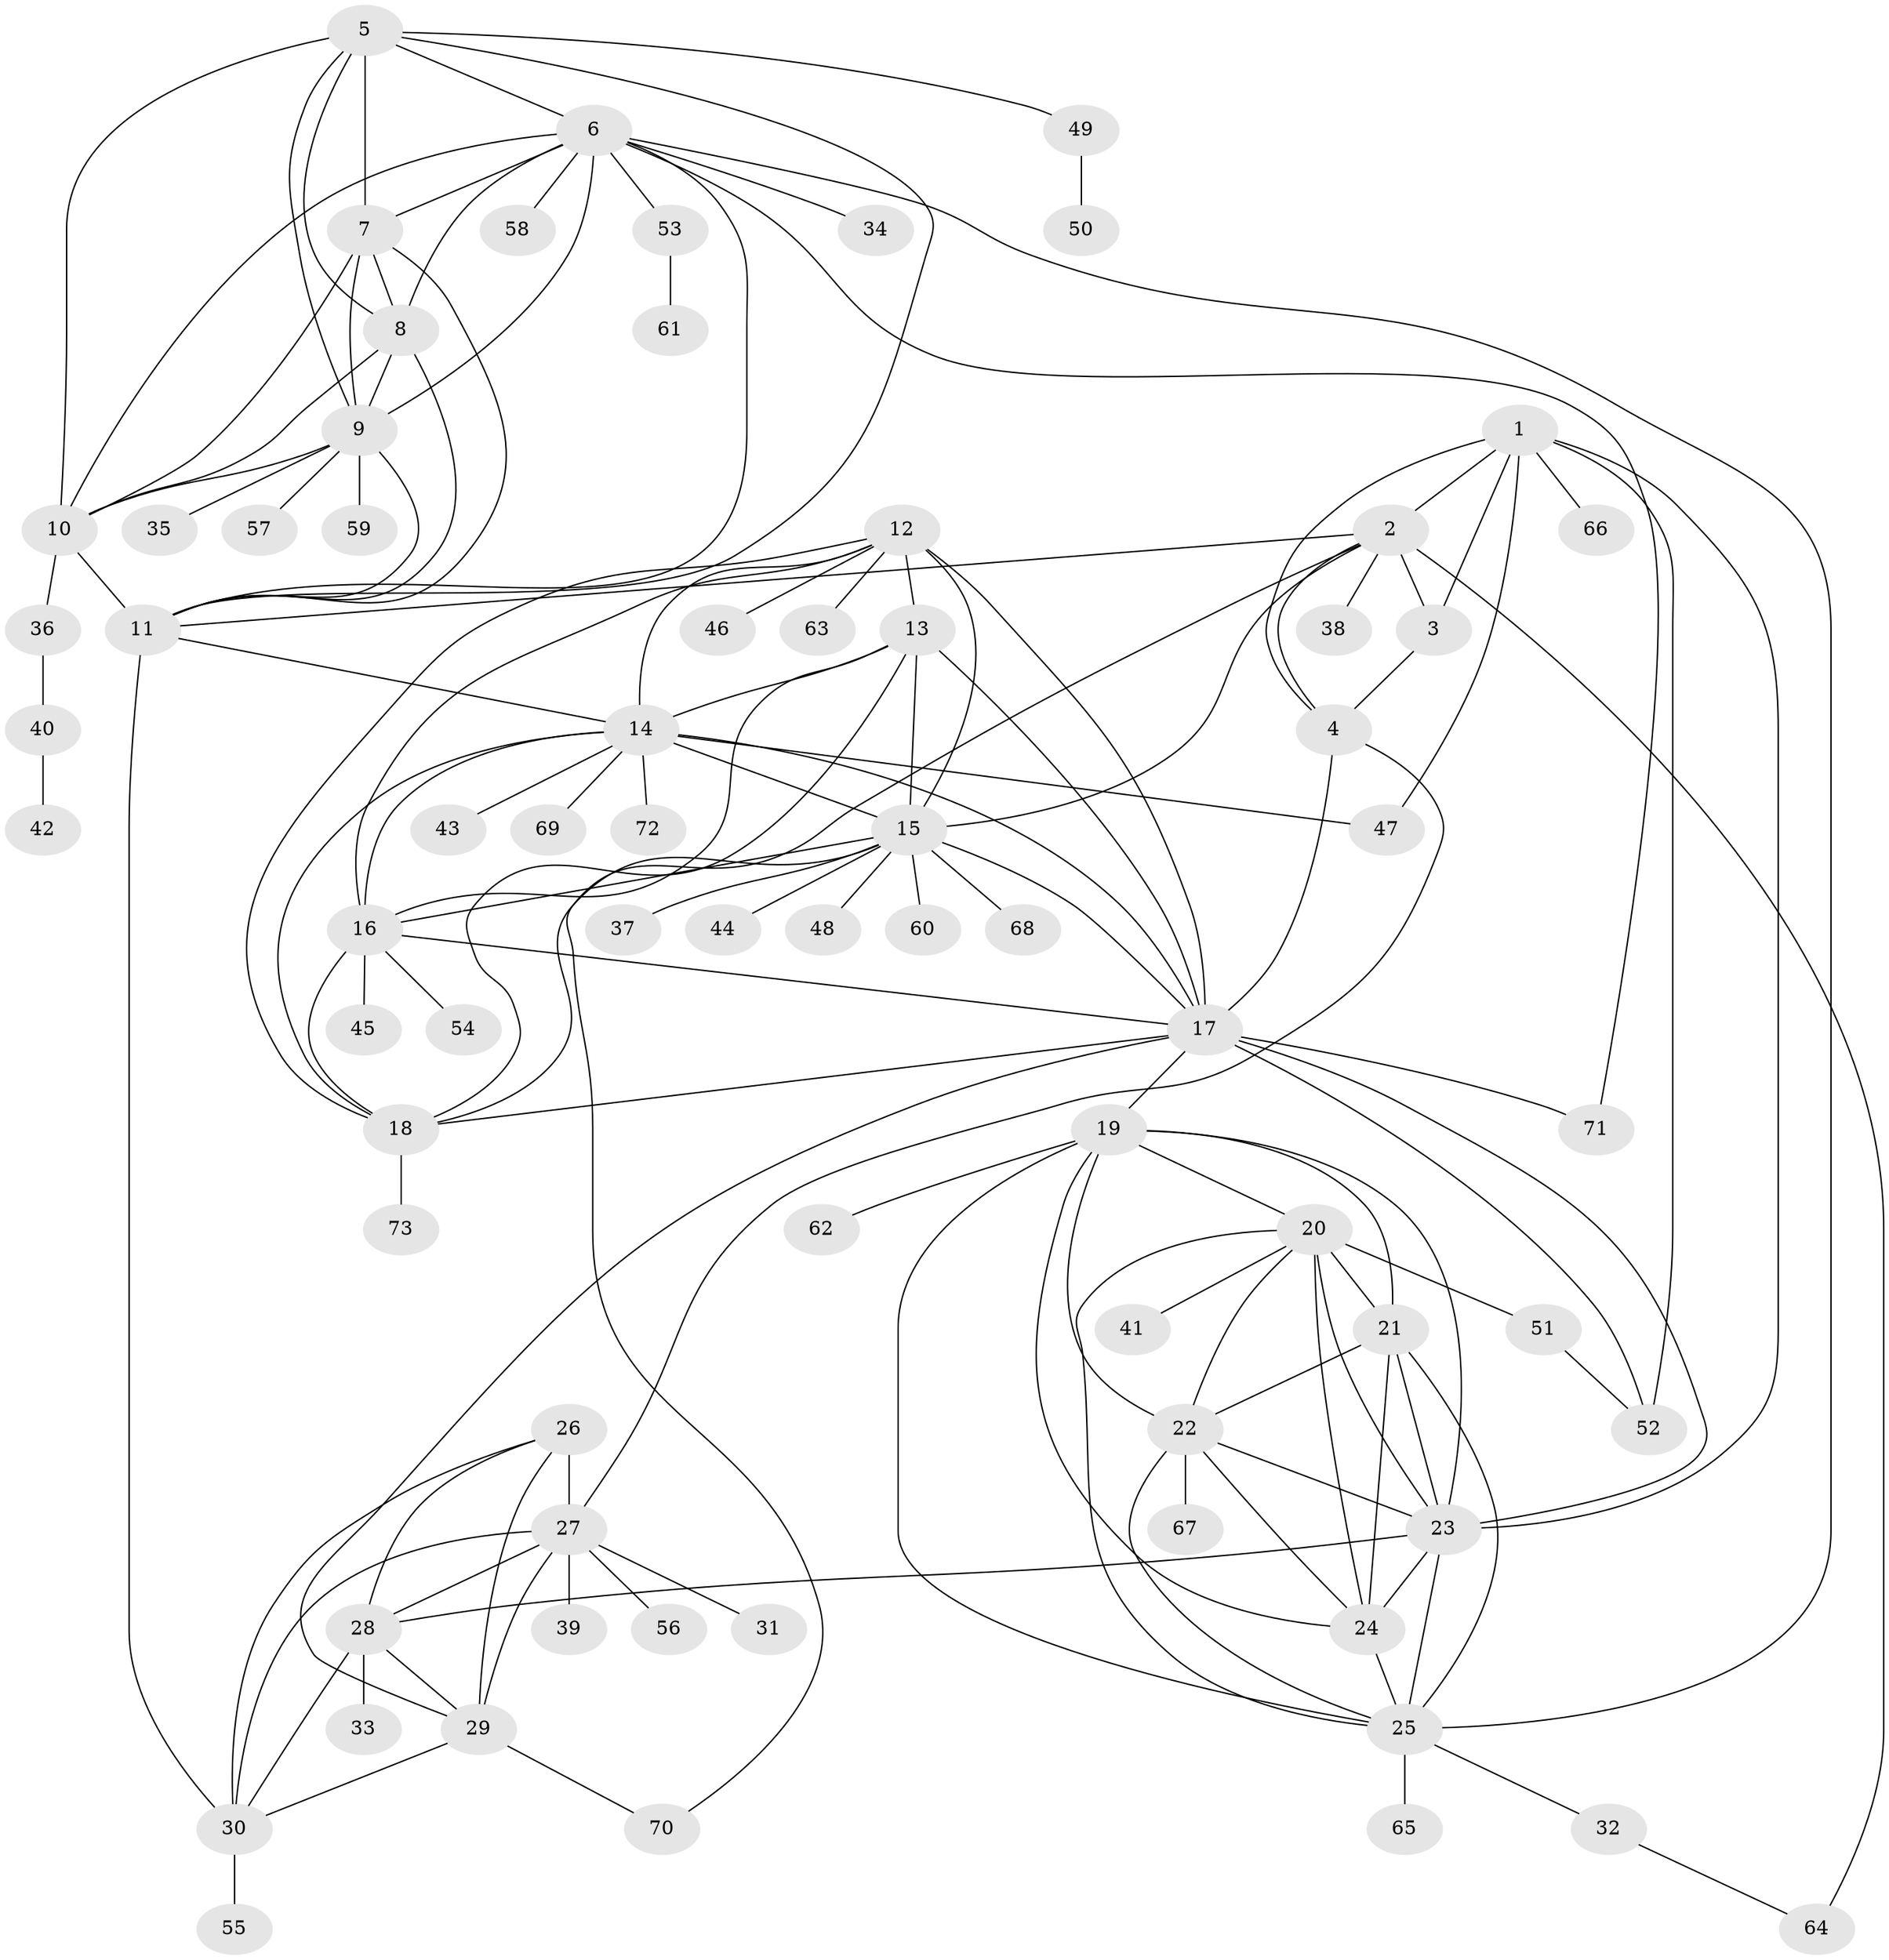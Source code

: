 // original degree distribution, {6: 0.0136986301369863, 12: 0.0273972602739726, 7: 0.0273972602739726, 10: 0.0410958904109589, 9: 0.06164383561643835, 15: 0.00684931506849315, 8: 0.0410958904109589, 11: 0.00684931506849315, 13: 0.0136986301369863, 1: 0.6027397260273972, 3: 0.03424657534246575, 2: 0.1232876712328767}
// Generated by graph-tools (version 1.1) at 2025/37/03/09/25 02:37:42]
// undirected, 73 vertices, 140 edges
graph export_dot {
graph [start="1"]
  node [color=gray90,style=filled];
  1;
  2;
  3;
  4;
  5;
  6;
  7;
  8;
  9;
  10;
  11;
  12;
  13;
  14;
  15;
  16;
  17;
  18;
  19;
  20;
  21;
  22;
  23;
  24;
  25;
  26;
  27;
  28;
  29;
  30;
  31;
  32;
  33;
  34;
  35;
  36;
  37;
  38;
  39;
  40;
  41;
  42;
  43;
  44;
  45;
  46;
  47;
  48;
  49;
  50;
  51;
  52;
  53;
  54;
  55;
  56;
  57;
  58;
  59;
  60;
  61;
  62;
  63;
  64;
  65;
  66;
  67;
  68;
  69;
  70;
  71;
  72;
  73;
  1 -- 2 [weight=4.0];
  1 -- 3 [weight=4.0];
  1 -- 4 [weight=4.0];
  1 -- 23 [weight=1.0];
  1 -- 47 [weight=3.0];
  1 -- 52 [weight=8.0];
  1 -- 66 [weight=1.0];
  2 -- 3 [weight=1.0];
  2 -- 4 [weight=1.0];
  2 -- 11 [weight=1.0];
  2 -- 15 [weight=1.0];
  2 -- 38 [weight=1.0];
  2 -- 64 [weight=1.0];
  2 -- 70 [weight=1.0];
  3 -- 4 [weight=1.0];
  4 -- 17 [weight=1.0];
  4 -- 27 [weight=1.0];
  5 -- 6 [weight=1.0];
  5 -- 7 [weight=1.0];
  5 -- 8 [weight=1.0];
  5 -- 9 [weight=1.0];
  5 -- 10 [weight=1.0];
  5 -- 11 [weight=1.0];
  5 -- 49 [weight=1.0];
  6 -- 7 [weight=1.0];
  6 -- 8 [weight=1.0];
  6 -- 9 [weight=1.0];
  6 -- 10 [weight=1.0];
  6 -- 11 [weight=1.0];
  6 -- 25 [weight=1.0];
  6 -- 34 [weight=1.0];
  6 -- 53 [weight=1.0];
  6 -- 58 [weight=1.0];
  6 -- 71 [weight=1.0];
  7 -- 8 [weight=1.0];
  7 -- 9 [weight=1.0];
  7 -- 10 [weight=1.0];
  7 -- 11 [weight=1.0];
  8 -- 9 [weight=1.0];
  8 -- 10 [weight=1.0];
  8 -- 11 [weight=1.0];
  9 -- 10 [weight=1.0];
  9 -- 11 [weight=1.0];
  9 -- 35 [weight=1.0];
  9 -- 57 [weight=1.0];
  9 -- 59 [weight=1.0];
  10 -- 11 [weight=1.0];
  10 -- 36 [weight=1.0];
  11 -- 14 [weight=1.0];
  11 -- 30 [weight=1.0];
  12 -- 13 [weight=1.0];
  12 -- 14 [weight=1.0];
  12 -- 15 [weight=1.0];
  12 -- 16 [weight=1.0];
  12 -- 17 [weight=1.0];
  12 -- 18 [weight=1.0];
  12 -- 46 [weight=2.0];
  12 -- 63 [weight=1.0];
  13 -- 14 [weight=1.0];
  13 -- 15 [weight=1.0];
  13 -- 16 [weight=1.0];
  13 -- 17 [weight=5.0];
  13 -- 18 [weight=1.0];
  14 -- 15 [weight=1.0];
  14 -- 16 [weight=1.0];
  14 -- 17 [weight=1.0];
  14 -- 18 [weight=1.0];
  14 -- 43 [weight=1.0];
  14 -- 47 [weight=1.0];
  14 -- 69 [weight=1.0];
  14 -- 72 [weight=1.0];
  15 -- 16 [weight=1.0];
  15 -- 17 [weight=1.0];
  15 -- 18 [weight=1.0];
  15 -- 37 [weight=1.0];
  15 -- 44 [weight=1.0];
  15 -- 48 [weight=1.0];
  15 -- 60 [weight=1.0];
  15 -- 68 [weight=1.0];
  16 -- 17 [weight=1.0];
  16 -- 18 [weight=1.0];
  16 -- 45 [weight=1.0];
  16 -- 54 [weight=1.0];
  17 -- 18 [weight=1.0];
  17 -- 19 [weight=1.0];
  17 -- 23 [weight=1.0];
  17 -- 29 [weight=1.0];
  17 -- 52 [weight=1.0];
  17 -- 71 [weight=1.0];
  18 -- 73 [weight=1.0];
  19 -- 20 [weight=1.0];
  19 -- 21 [weight=1.0];
  19 -- 22 [weight=1.0];
  19 -- 23 [weight=1.0];
  19 -- 24 [weight=1.0];
  19 -- 25 [weight=1.0];
  19 -- 62 [weight=1.0];
  20 -- 21 [weight=1.0];
  20 -- 22 [weight=1.0];
  20 -- 23 [weight=1.0];
  20 -- 24 [weight=1.0];
  20 -- 25 [weight=1.0];
  20 -- 41 [weight=1.0];
  20 -- 51 [weight=4.0];
  21 -- 22 [weight=1.0];
  21 -- 23 [weight=1.0];
  21 -- 24 [weight=1.0];
  21 -- 25 [weight=1.0];
  22 -- 23 [weight=1.0];
  22 -- 24 [weight=1.0];
  22 -- 25 [weight=1.0];
  22 -- 67 [weight=2.0];
  23 -- 24 [weight=2.0];
  23 -- 25 [weight=1.0];
  23 -- 28 [weight=1.0];
  24 -- 25 [weight=1.0];
  25 -- 32 [weight=1.0];
  25 -- 65 [weight=1.0];
  26 -- 27 [weight=4.0];
  26 -- 28 [weight=1.0];
  26 -- 29 [weight=1.0];
  26 -- 30 [weight=1.0];
  27 -- 28 [weight=3.0];
  27 -- 29 [weight=3.0];
  27 -- 30 [weight=3.0];
  27 -- 31 [weight=6.0];
  27 -- 39 [weight=4.0];
  27 -- 56 [weight=3.0];
  28 -- 29 [weight=1.0];
  28 -- 30 [weight=1.0];
  28 -- 33 [weight=1.0];
  29 -- 30 [weight=1.0];
  29 -- 70 [weight=1.0];
  30 -- 55 [weight=1.0];
  32 -- 64 [weight=1.0];
  36 -- 40 [weight=1.0];
  40 -- 42 [weight=1.0];
  49 -- 50 [weight=1.0];
  51 -- 52 [weight=1.0];
  53 -- 61 [weight=1.0];
}
